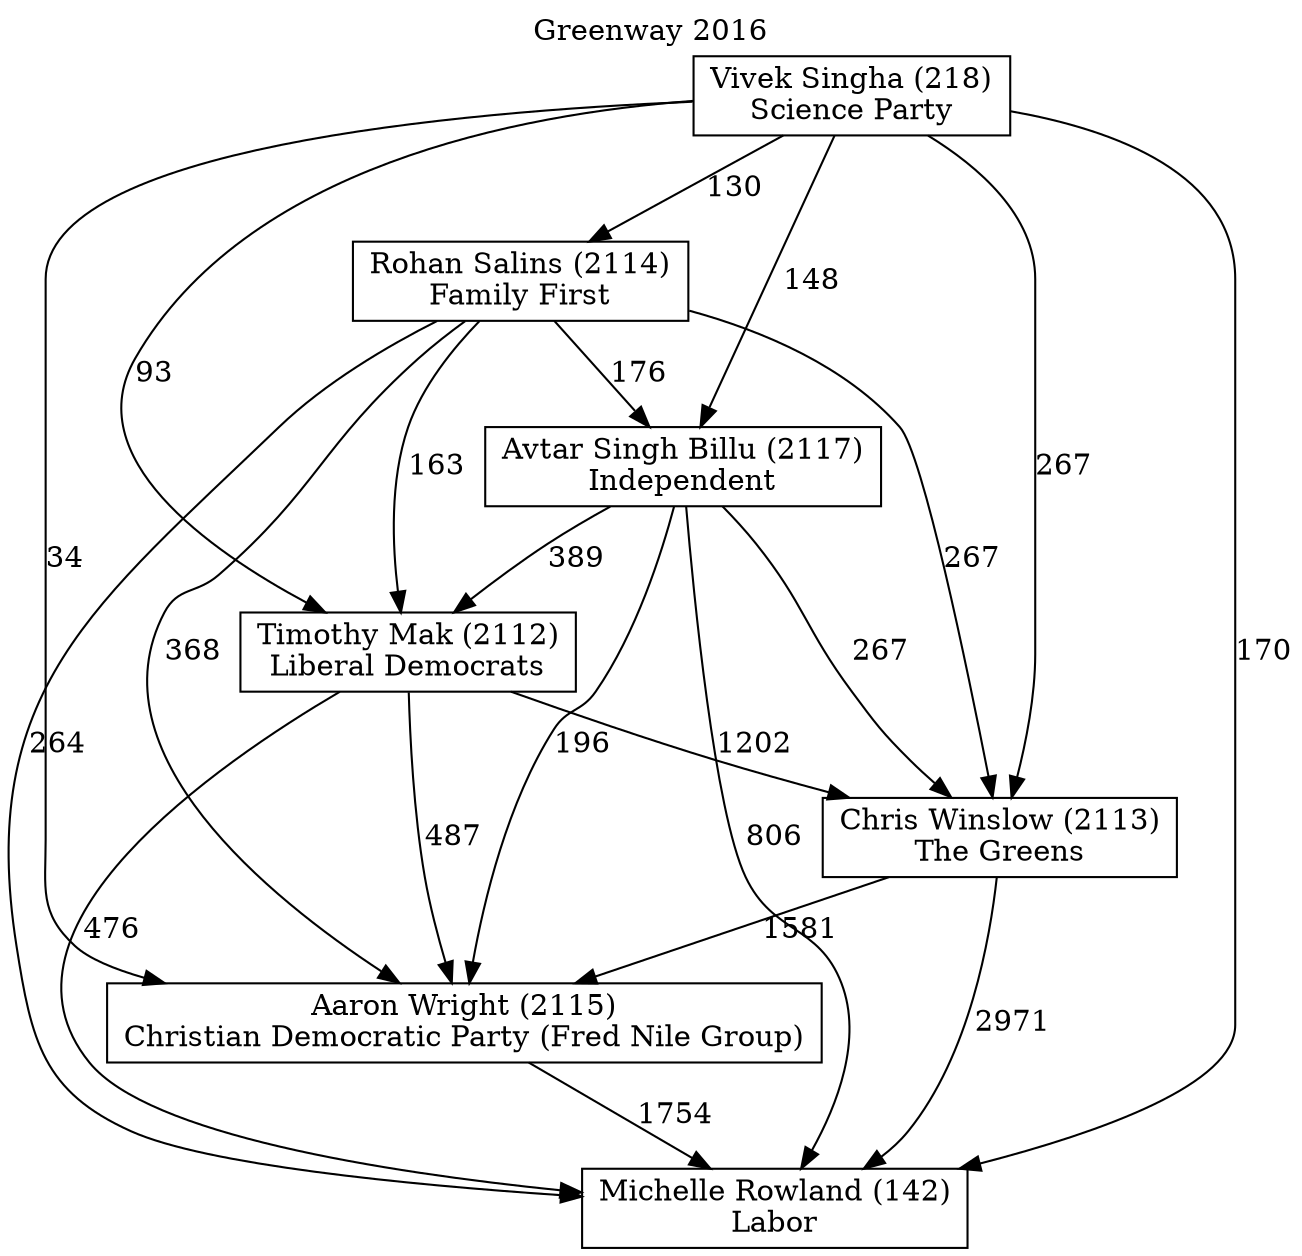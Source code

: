 // House preference flow
digraph "Michelle Rowland (142)_Greenway_2016" {
	graph [label="Greenway 2016" labelloc=t mclimit=10]
	node [shape=box]
	"Aaron Wright (2115)" [label="Aaron Wright (2115)
Christian Democratic Party (Fred Nile Group)"]
	"Rohan Salins (2114)" [label="Rohan Salins (2114)
Family First"]
	"Timothy Mak (2112)" [label="Timothy Mak (2112)
Liberal Democrats"]
	"Vivek Singha (218)" [label="Vivek Singha (218)
Science Party"]
	"Avtar Singh Billu (2117)" [label="Avtar Singh Billu (2117)
Independent"]
	"Chris Winslow (2113)" [label="Chris Winslow (2113)
The Greens"]
	"Michelle Rowland (142)" [label="Michelle Rowland (142)
Labor"]
	"Timothy Mak (2112)" -> "Chris Winslow (2113)" [label=1202]
	"Timothy Mak (2112)" -> "Michelle Rowland (142)" [label=476]
	"Vivek Singha (218)" -> "Chris Winslow (2113)" [label=267]
	"Rohan Salins (2114)" -> "Aaron Wright (2115)" [label=368]
	"Avtar Singh Billu (2117)" -> "Michelle Rowland (142)" [label=806]
	"Timothy Mak (2112)" -> "Aaron Wright (2115)" [label=487]
	"Rohan Salins (2114)" -> "Michelle Rowland (142)" [label=264]
	"Avtar Singh Billu (2117)" -> "Chris Winslow (2113)" [label=267]
	"Vivek Singha (218)" -> "Michelle Rowland (142)" [label=170]
	"Vivek Singha (218)" -> "Aaron Wright (2115)" [label=34]
	"Vivek Singha (218)" -> "Timothy Mak (2112)" [label=93]
	"Avtar Singh Billu (2117)" -> "Timothy Mak (2112)" [label=389]
	"Rohan Salins (2114)" -> "Timothy Mak (2112)" [label=163]
	"Vivek Singha (218)" -> "Rohan Salins (2114)" [label=130]
	"Rohan Salins (2114)" -> "Avtar Singh Billu (2117)" [label=176]
	"Avtar Singh Billu (2117)" -> "Aaron Wright (2115)" [label=196]
	"Rohan Salins (2114)" -> "Chris Winslow (2113)" [label=267]
	"Chris Winslow (2113)" -> "Aaron Wright (2115)" [label=1581]
	"Chris Winslow (2113)" -> "Michelle Rowland (142)" [label=2971]
	"Aaron Wright (2115)" -> "Michelle Rowland (142)" [label=1754]
	"Vivek Singha (218)" -> "Avtar Singh Billu (2117)" [label=148]
}
